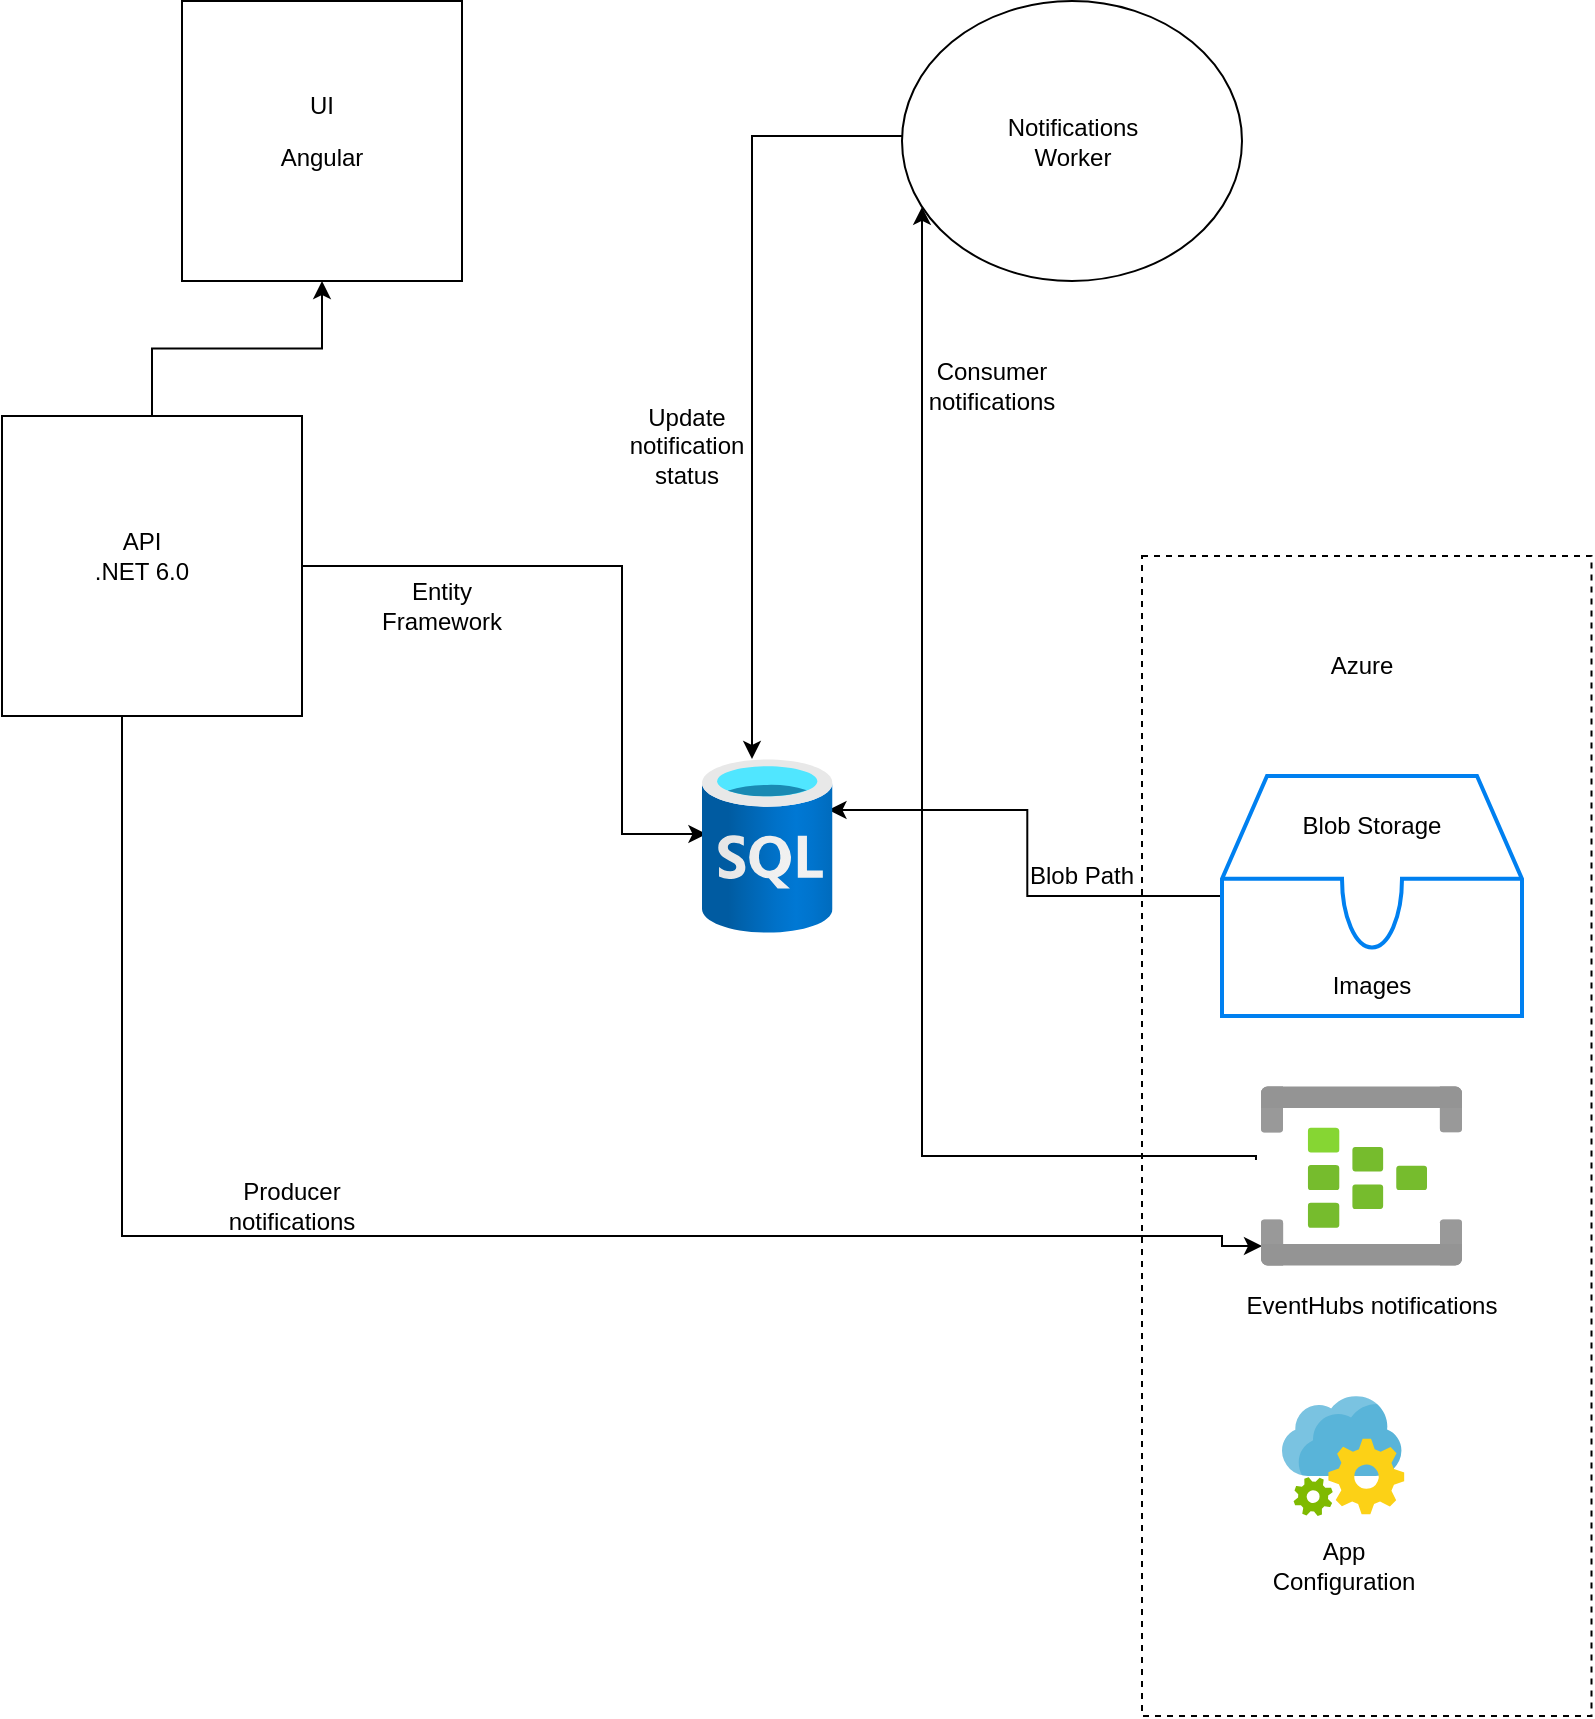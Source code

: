 <mxfile version="21.3.3" type="device">
  <diagram id="UPBw0qmU_YTJ-TP_Ro3t" name="Page-1">
    <mxGraphModel dx="1434" dy="2188" grid="1" gridSize="10" guides="1" tooltips="1" connect="1" arrows="1" fold="1" page="1" pageScale="1" pageWidth="850" pageHeight="1400" math="0" shadow="0">
      <root>
        <mxCell id="0" />
        <mxCell id="1" parent="0" />
        <mxCell id="Ws1bPXrvKm7bFZ5hcrtx-8" style="edgeStyle=orthogonalEdgeStyle;rounded=0;orthogonalLoop=1;jettySize=auto;html=1;" parent="1" source="Ws1bPXrvKm7bFZ5hcrtx-1" target="Ws1bPXrvKm7bFZ5hcrtx-2" edge="1">
          <mxGeometry relative="1" as="geometry" />
        </mxCell>
        <mxCell id="Ws1bPXrvKm7bFZ5hcrtx-9" style="edgeStyle=orthogonalEdgeStyle;rounded=0;orthogonalLoop=1;jettySize=auto;html=1;entryX=0.034;entryY=0.431;entryDx=0;entryDy=0;entryPerimeter=0;" parent="1" source="Ws1bPXrvKm7bFZ5hcrtx-1" target="kYdflRZdK2H8khEXtB-D-12" edge="1">
          <mxGeometry relative="1" as="geometry">
            <mxPoint x="386.04" y="353.01" as="targetPoint" />
            <Array as="points">
              <mxPoint x="360" y="215" />
              <mxPoint x="360" y="349" />
            </Array>
          </mxGeometry>
        </mxCell>
        <mxCell id="kYdflRZdK2H8khEXtB-D-2" style="edgeStyle=orthogonalEdgeStyle;rounded=0;orthogonalLoop=1;jettySize=auto;html=1;entryX=0.005;entryY=0.889;entryDx=0;entryDy=0;entryPerimeter=0;" edge="1" parent="1" source="Ws1bPXrvKm7bFZ5hcrtx-1" target="Ws1bPXrvKm7bFZ5hcrtx-23">
          <mxGeometry relative="1" as="geometry">
            <Array as="points">
              <mxPoint x="110" y="550" />
              <mxPoint x="660" y="550" />
              <mxPoint x="660" y="555" />
            </Array>
          </mxGeometry>
        </mxCell>
        <mxCell id="Ws1bPXrvKm7bFZ5hcrtx-1" value="" style="whiteSpace=wrap;html=1;aspect=fixed;" parent="1" vertex="1">
          <mxGeometry x="50" y="140" width="150" height="150" as="geometry" />
        </mxCell>
        <mxCell id="Ws1bPXrvKm7bFZ5hcrtx-2" value="&lt;br&gt;Angular" style="whiteSpace=wrap;html=1;aspect=fixed;" parent="1" vertex="1">
          <mxGeometry x="140" y="-67.5" width="140" height="140" as="geometry" />
        </mxCell>
        <mxCell id="Ws1bPXrvKm7bFZ5hcrtx-7" style="edgeStyle=orthogonalEdgeStyle;rounded=0;orthogonalLoop=1;jettySize=auto;html=1;" parent="1" source="Ws1bPXrvKm7bFZ5hcrtx-5" target="kYdflRZdK2H8khEXtB-D-12" edge="1">
          <mxGeometry relative="1" as="geometry">
            <Array as="points">
              <mxPoint x="425" />
            </Array>
            <mxPoint x="425" y="310" as="targetPoint" />
          </mxGeometry>
        </mxCell>
        <mxCell id="kYdflRZdK2H8khEXtB-D-5" style="edgeStyle=orthogonalEdgeStyle;rounded=0;orthogonalLoop=1;jettySize=auto;html=1;exitX=-0.025;exitY=0.411;exitDx=0;exitDy=0;exitPerimeter=0;" edge="1" parent="1" source="Ws1bPXrvKm7bFZ5hcrtx-23" target="Ws1bPXrvKm7bFZ5hcrtx-5">
          <mxGeometry relative="1" as="geometry">
            <Array as="points">
              <mxPoint x="677" y="510" />
              <mxPoint x="510" y="510" />
            </Array>
          </mxGeometry>
        </mxCell>
        <mxCell id="Ws1bPXrvKm7bFZ5hcrtx-5" value="" style="ellipse;whiteSpace=wrap;html=1;" parent="1" vertex="1">
          <mxGeometry x="500" y="-67.5" width="170" height="140" as="geometry" />
        </mxCell>
        <mxCell id="Ws1bPXrvKm7bFZ5hcrtx-10" value="API&lt;br&gt;.NET 6.0" style="text;html=1;strokeColor=none;fillColor=none;align=center;verticalAlign=middle;whiteSpace=wrap;rounded=0;" parent="1" vertex="1">
          <mxGeometry x="90" y="195" width="60" height="30" as="geometry" />
        </mxCell>
        <mxCell id="Ws1bPXrvKm7bFZ5hcrtx-11" value="UI" style="text;html=1;strokeColor=none;fillColor=none;align=center;verticalAlign=middle;whiteSpace=wrap;rounded=0;" parent="1" vertex="1">
          <mxGeometry x="180" y="-30" width="60" height="30" as="geometry" />
        </mxCell>
        <mxCell id="Ws1bPXrvKm7bFZ5hcrtx-12" value="Notifications Worker" style="text;html=1;strokeColor=none;fillColor=none;align=center;verticalAlign=middle;whiteSpace=wrap;rounded=0;" parent="1" vertex="1">
          <mxGeometry x="542.5" y="-25" width="85" height="55" as="geometry" />
        </mxCell>
        <mxCell id="Ws1bPXrvKm7bFZ5hcrtx-13" value="SQL" style="text;html=1;strokeColor=none;fillColor=none;align=center;verticalAlign=middle;whiteSpace=wrap;rounded=0;" parent="1" vertex="1">
          <mxGeometry x="395" y="340" width="60" height="30" as="geometry" />
        </mxCell>
        <mxCell id="Ws1bPXrvKm7bFZ5hcrtx-18" style="edgeStyle=orthogonalEdgeStyle;rounded=0;orthogonalLoop=1;jettySize=auto;html=1;entryX=0.969;entryY=0.293;entryDx=0;entryDy=0;entryPerimeter=0;" parent="1" source="Ws1bPXrvKm7bFZ5hcrtx-15" target="kYdflRZdK2H8khEXtB-D-12" edge="1">
          <mxGeometry relative="1" as="geometry">
            <mxPoint x="465" y="345" as="targetPoint" />
          </mxGeometry>
        </mxCell>
        <mxCell id="Ws1bPXrvKm7bFZ5hcrtx-15" value="" style="html=1;verticalLabelPosition=bottom;align=center;labelBackgroundColor=#ffffff;verticalAlign=top;strokeWidth=2;strokeColor=#0080F0;shadow=0;dashed=0;shape=mxgraph.ios7.icons.storage;" parent="1" vertex="1">
          <mxGeometry x="660" y="320" width="150" height="120" as="geometry" />
        </mxCell>
        <mxCell id="Ws1bPXrvKm7bFZ5hcrtx-16" value="Blob Storage" style="text;html=1;strokeColor=none;fillColor=none;align=center;verticalAlign=middle;whiteSpace=wrap;rounded=0;" parent="1" vertex="1">
          <mxGeometry x="690" y="330" width="90" height="30" as="geometry" />
        </mxCell>
        <mxCell id="Ws1bPXrvKm7bFZ5hcrtx-17" value="Images" style="text;html=1;strokeColor=none;fillColor=none;align=center;verticalAlign=middle;whiteSpace=wrap;rounded=0;" parent="1" vertex="1">
          <mxGeometry x="705" y="410" width="60" height="30" as="geometry" />
        </mxCell>
        <mxCell id="Ws1bPXrvKm7bFZ5hcrtx-19" value="Blob Path" style="text;html=1;strokeColor=none;fillColor=none;align=center;verticalAlign=middle;whiteSpace=wrap;rounded=0;" parent="1" vertex="1">
          <mxGeometry x="560" y="350" width="60" height="40" as="geometry" />
        </mxCell>
        <mxCell id="Ws1bPXrvKm7bFZ5hcrtx-20" value="" style="rounded=0;whiteSpace=wrap;html=1;fillColor=none;dashed=1;" parent="1" vertex="1">
          <mxGeometry x="620" y="210" width="224.75" height="580" as="geometry" />
        </mxCell>
        <mxCell id="Ws1bPXrvKm7bFZ5hcrtx-21" value="Azure" style="text;html=1;strokeColor=none;fillColor=none;align=center;verticalAlign=middle;whiteSpace=wrap;rounded=0;" parent="1" vertex="1">
          <mxGeometry x="699.75" y="250" width="60" height="30" as="geometry" />
        </mxCell>
        <mxCell id="Ws1bPXrvKm7bFZ5hcrtx-23" value="" style="aspect=fixed;html=1;points=[];align=center;image;fontSize=12;image=img/lib/azure2/analytics/Event_Hubs.svg;fillColor=none;" parent="1" vertex="1">
          <mxGeometry x="679.5" y="475" width="100.5" height="90" as="geometry" />
        </mxCell>
        <mxCell id="Ws1bPXrvKm7bFZ5hcrtx-25" value="EventHubs notifications" style="text;html=1;strokeColor=none;fillColor=none;align=center;verticalAlign=middle;whiteSpace=wrap;rounded=0;" parent="1" vertex="1">
          <mxGeometry x="635" y="570" width="200" height="30" as="geometry" />
        </mxCell>
        <mxCell id="kYdflRZdK2H8khEXtB-D-1" value="Producer notifications" style="text;html=1;strokeColor=none;fillColor=none;align=center;verticalAlign=middle;whiteSpace=wrap;rounded=0;" vertex="1" parent="1">
          <mxGeometry x="150" y="520" width="90" height="30" as="geometry" />
        </mxCell>
        <mxCell id="kYdflRZdK2H8khEXtB-D-6" value="Consumer notifications" style="text;html=1;strokeColor=none;fillColor=none;align=center;verticalAlign=middle;whiteSpace=wrap;rounded=0;" vertex="1" parent="1">
          <mxGeometry x="500" y="110" width="90" height="30" as="geometry" />
        </mxCell>
        <mxCell id="kYdflRZdK2H8khEXtB-D-7" value="Update notification status" style="text;html=1;strokeColor=none;fillColor=none;align=center;verticalAlign=middle;whiteSpace=wrap;rounded=0;" vertex="1" parent="1">
          <mxGeometry x="365" y="140" width="55" height="30" as="geometry" />
        </mxCell>
        <mxCell id="kYdflRZdK2H8khEXtB-D-9" value="Entity Framework" style="text;html=1;strokeColor=none;fillColor=none;align=center;verticalAlign=middle;whiteSpace=wrap;rounded=0;" vertex="1" parent="1">
          <mxGeometry x="240" y="220" width="60" height="30" as="geometry" />
        </mxCell>
        <mxCell id="kYdflRZdK2H8khEXtB-D-10" value="" style="image;sketch=0;aspect=fixed;html=1;points=[];align=center;fontSize=12;image=img/lib/mscae/App_Configuration.svg;" vertex="1" parent="1">
          <mxGeometry x="690" y="630" width="61.22" height="60" as="geometry" />
        </mxCell>
        <mxCell id="kYdflRZdK2H8khEXtB-D-11" value="App Configuration" style="text;html=1;strokeColor=none;fillColor=none;align=center;verticalAlign=middle;whiteSpace=wrap;rounded=0;" vertex="1" parent="1">
          <mxGeometry x="691.22" y="700" width="60" height="30" as="geometry" />
        </mxCell>
        <mxCell id="kYdflRZdK2H8khEXtB-D-12" value="" style="image;aspect=fixed;html=1;points=[];align=center;fontSize=12;image=img/lib/azure2/databases/SQL_Database.svg;" vertex="1" parent="1">
          <mxGeometry x="400" y="311.5" width="65.25" height="87" as="geometry" />
        </mxCell>
      </root>
    </mxGraphModel>
  </diagram>
</mxfile>
